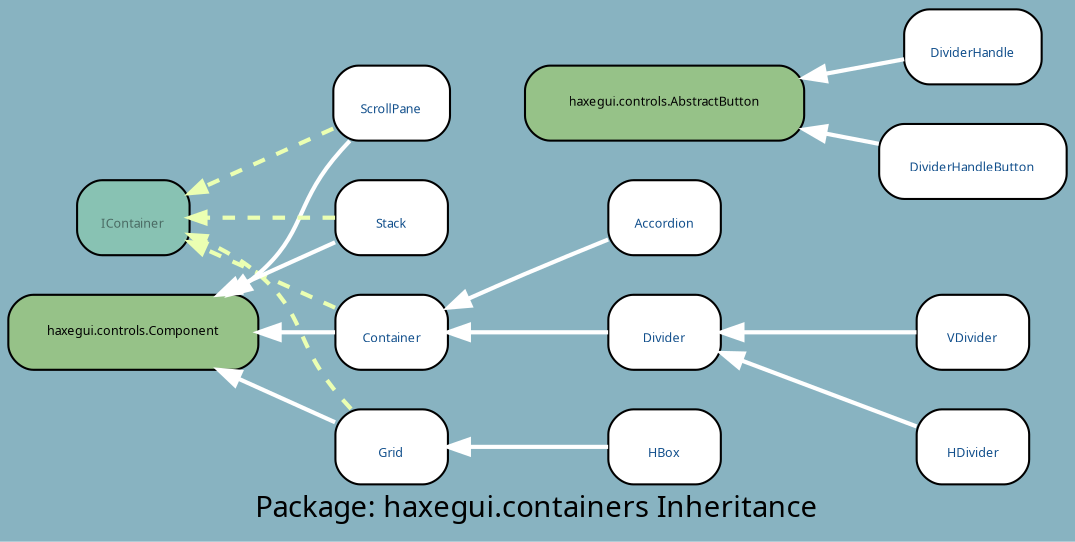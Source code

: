 digraph uml {
	graph [label="Package: haxegui.containers Inheritance", ratio=compress, rankdir=RL, smoothing=avg_dist, overlap=compress, packMode="graph", labelloc=c, fontname="DejaVu Sans Condenesed", fontsize=14, bgcolor="#88B3C1", fontcolor=black];
	node [label="\N", style="rounded,filled", fillcolor="#96c288", fontcolor="#104E8B", fontname="FFF Harmony", fontsize=6, shape=record, color=black];
	edge [fontname=Sans, fontsize=8, minlen="1.2", color=black, fontcolor=black];
	graph [lp="256,12",
		bb="0,0,512,250"];
	"haxegui.containers.IContainer" [label="{\nIContainer}", fillcolor="#88c2b3", fontcolor="#496962", URL="../types/haxegui/containers/IContainer.html", tooltip="\nIContainer", portPos=w, pos="60,151", rects="33,133,87,169", width="0.75", height="0.50"];
	"haxegui.containers.Container" [label="{\nContainer}", fillcolor=white, URL="../types/haxegui/containers/Container.html", tooltip="\nContainer", portPos=w, pos="184,97", rects="157,79,211,115", width="0.75", height="0.50"];
	"haxegui.controls.Component" [fontcolor=black, pos="60,97", rects="0,79,120,115", width="1.67", height="0.50"];
	"haxegui.containers.Grid" [label="{\nGrid}", fillcolor=white, URL="../types/haxegui/containers/Grid.html", tooltip="\nGrid", portPos=w, pos="184,43", rects="157,25,211,61", width="0.75", height="0.50"];
	"haxegui.containers.HBox" [label="{\nHBox}", fillcolor=white, URL="../types/haxegui/containers/HBox.html", tooltip="\nHBox", portPos=w, pos="316,43", rects="289,25,343,61", width="0.75", height="0.50"];
	"haxegui.containers.ScrollPane" [label="{\nScrollPane}", fillcolor=white, URL="../types/haxegui/containers/ScrollPane.html", tooltip="\nScrollPane", portPos=w, pos="184,205", rects="156,187,212,223", width="0.78", height="0.50"];
	"haxegui.containers.Stack" [label="{\nStack}", fillcolor=white, URL="../types/haxegui/containers/Stack.html", tooltip="\nStack", portPos=w, pos="184,151", rects="157,133,211,169", width="0.75", height="0.50"];
	"haxegui.containers.DividerHandle" [label="{\nDividerHandle}", fillcolor=white, URL="../types/haxegui/containers/DividerHandle.html", tooltip="\nDividerHandle", portPos=w, pos="466,232", rects="433,214,499,250", width="0.92", height="0.50"];
	"haxegui.controls.AbstractButton" [fontcolor=black, pos="316,205", rects="249,187,384,223", width="1.86", height="0.50"];
	"haxegui.containers.DividerHandleButton" [label="{\nDividerHandleButton}", fillcolor=white, URL="../types/haxegui/containers/DividerHandleButton.html", tooltip="\nDividerHandleButton", portPos=w, pos="466,178", rects="421,160,512,196", width="1.25", height="0.50"];
	"haxegui.containers.Divider" [label="{\nDivider}", fillcolor=white, URL="../types/haxegui/containers/Divider.html", tooltip="\nDivider", portPos=w, pos="316,97", rects="289,79,343,115", width="0.75", height="0.50"];
	"haxegui.containers.VDivider" [label="{\nVDivider}", fillcolor=white, URL="../types/haxegui/containers/VDivider.html", tooltip="\nVDivider", portPos=w, pos="466,110", rects="439,92,493,128", width="0.75", height="0.50"];
	"haxegui.containers.HDivider" [label="{\nHDivider}", fillcolor=white, URL="../types/haxegui/containers/HDivider.html", tooltip="\nHDivider", portPos=w, pos="466,56", rects="439,38,493,74", width="0.75", height="0.50"];
	"haxegui.containers.Accordion" [label="{\nAccordion}", fillcolor=white, URL="../types/haxegui/containers/Accordion.html", tooltip="\nAccordion", portPos=w, pos="316,151", rects="289,133,343,169", width="0.75", height="0.50"];
	"haxegui.containers.Container" -> "haxegui.controls.Component" [color=white, style=bold, arrowhead=normal, arrowsize="1.0", pos="e,120,97 157,97 149,97 140,97 130,97"];
	"haxegui.containers.Container" -> "haxegui.containers.IContainer" [color="#ebffb2", style="dashed, bold", arrowhead=normal, arrowsize="0.75", pos="e,87,139 157,109 138,117 114,127 94,136"];
	"haxegui.containers.Grid" -> "haxegui.controls.Component" [color=white, style=bold, arrowhead=normal, arrowsize="1.0", pos="e,102,79 157,55 144,61 127,68 112,75"];
	"haxegui.containers.Grid" -> "haxegui.containers.IContainer" [color="#ebffb2", style="dashed, bold", arrowhead=normal, arrowsize="0.75", pos="e,87,142 164,61 161,64 158,67 156,70 137,92 142,105 120,124 112,130 103,135 94,139"];
	"haxegui.containers.HBox" -> "haxegui.containers.Grid" [color=white, style=bold, arrowhead=normal, arrowsize="1.0", pos="e,211,43 289,43 269,43 243,43 221,43"];
	"haxegui.containers.ScrollPane" -> "haxegui.controls.Component" [color=white, style=bold, arrowhead=normal, arrowsize="1.0", pos="e,107,115 164,187 161,184 158,181 156,178 137,155 142,142 120,124 119,123 117,122 115,121"];
	"haxegui.containers.ScrollPane" -> "haxegui.containers.IContainer" [color="#ebffb2", style="dashed, bold", arrowhead=normal, arrowsize="0.75", pos="e,87,163 156,193 137,185 113,175 94,166"];
	"haxegui.containers.Stack" -> "haxegui.controls.Component" [color=white, style=bold, arrowhead=normal, arrowsize="1.0", pos="e,102,115 157,139 144,133 127,126 112,119"];
	"haxegui.containers.Stack" -> "haxegui.containers.IContainer" [color="#ebffb2", style="dashed, bold", arrowhead=normal, arrowsize="0.75", pos="e,87,151 157,151 138,151 114,151 95,151"];
	"haxegui.containers.DividerHandle" -> "haxegui.controls.AbstractButton" [color=white, style=bold, arrowhead=normal, arrowsize="1.0", pos="e,384,217 433,226 422,224 408,221 394,219"];
	"haxegui.containers.DividerHandleButton" -> "haxegui.controls.AbstractButton" [color=white, style=bold, arrowhead=normal, arrowsize="1.0", pos="e,384,193 421,186 412,187 403,189 394,191"];
	"haxegui.containers.Divider" -> "haxegui.containers.Container" [color=white, style=bold, arrowhead=normal, arrowsize="1.0", pos="e,211,97 289,97 269,97 243,97 221,97"];
	"haxegui.containers.VDivider" -> "haxegui.containers.Divider" [color=white, style=bold, arrowhead=normal, arrowsize="1.0", pos="e,343,99 439,108 415,105 380,103 353,100"];
	"haxegui.containers.HDivider" -> "haxegui.containers.Divider" [color=white, style=bold, arrowhead=normal, arrowsize="1.0", pos="e,343,90 439,63 415,70 379,80 353,87"];
	"haxegui.containers.Accordion" -> "haxegui.containers.Container" [color=white, style=bold, arrowhead=normal, arrowsize="1.0", pos="e,211,109 289,140 276,135 261,129 248,124 239,120 230,116 221,113"];
}
